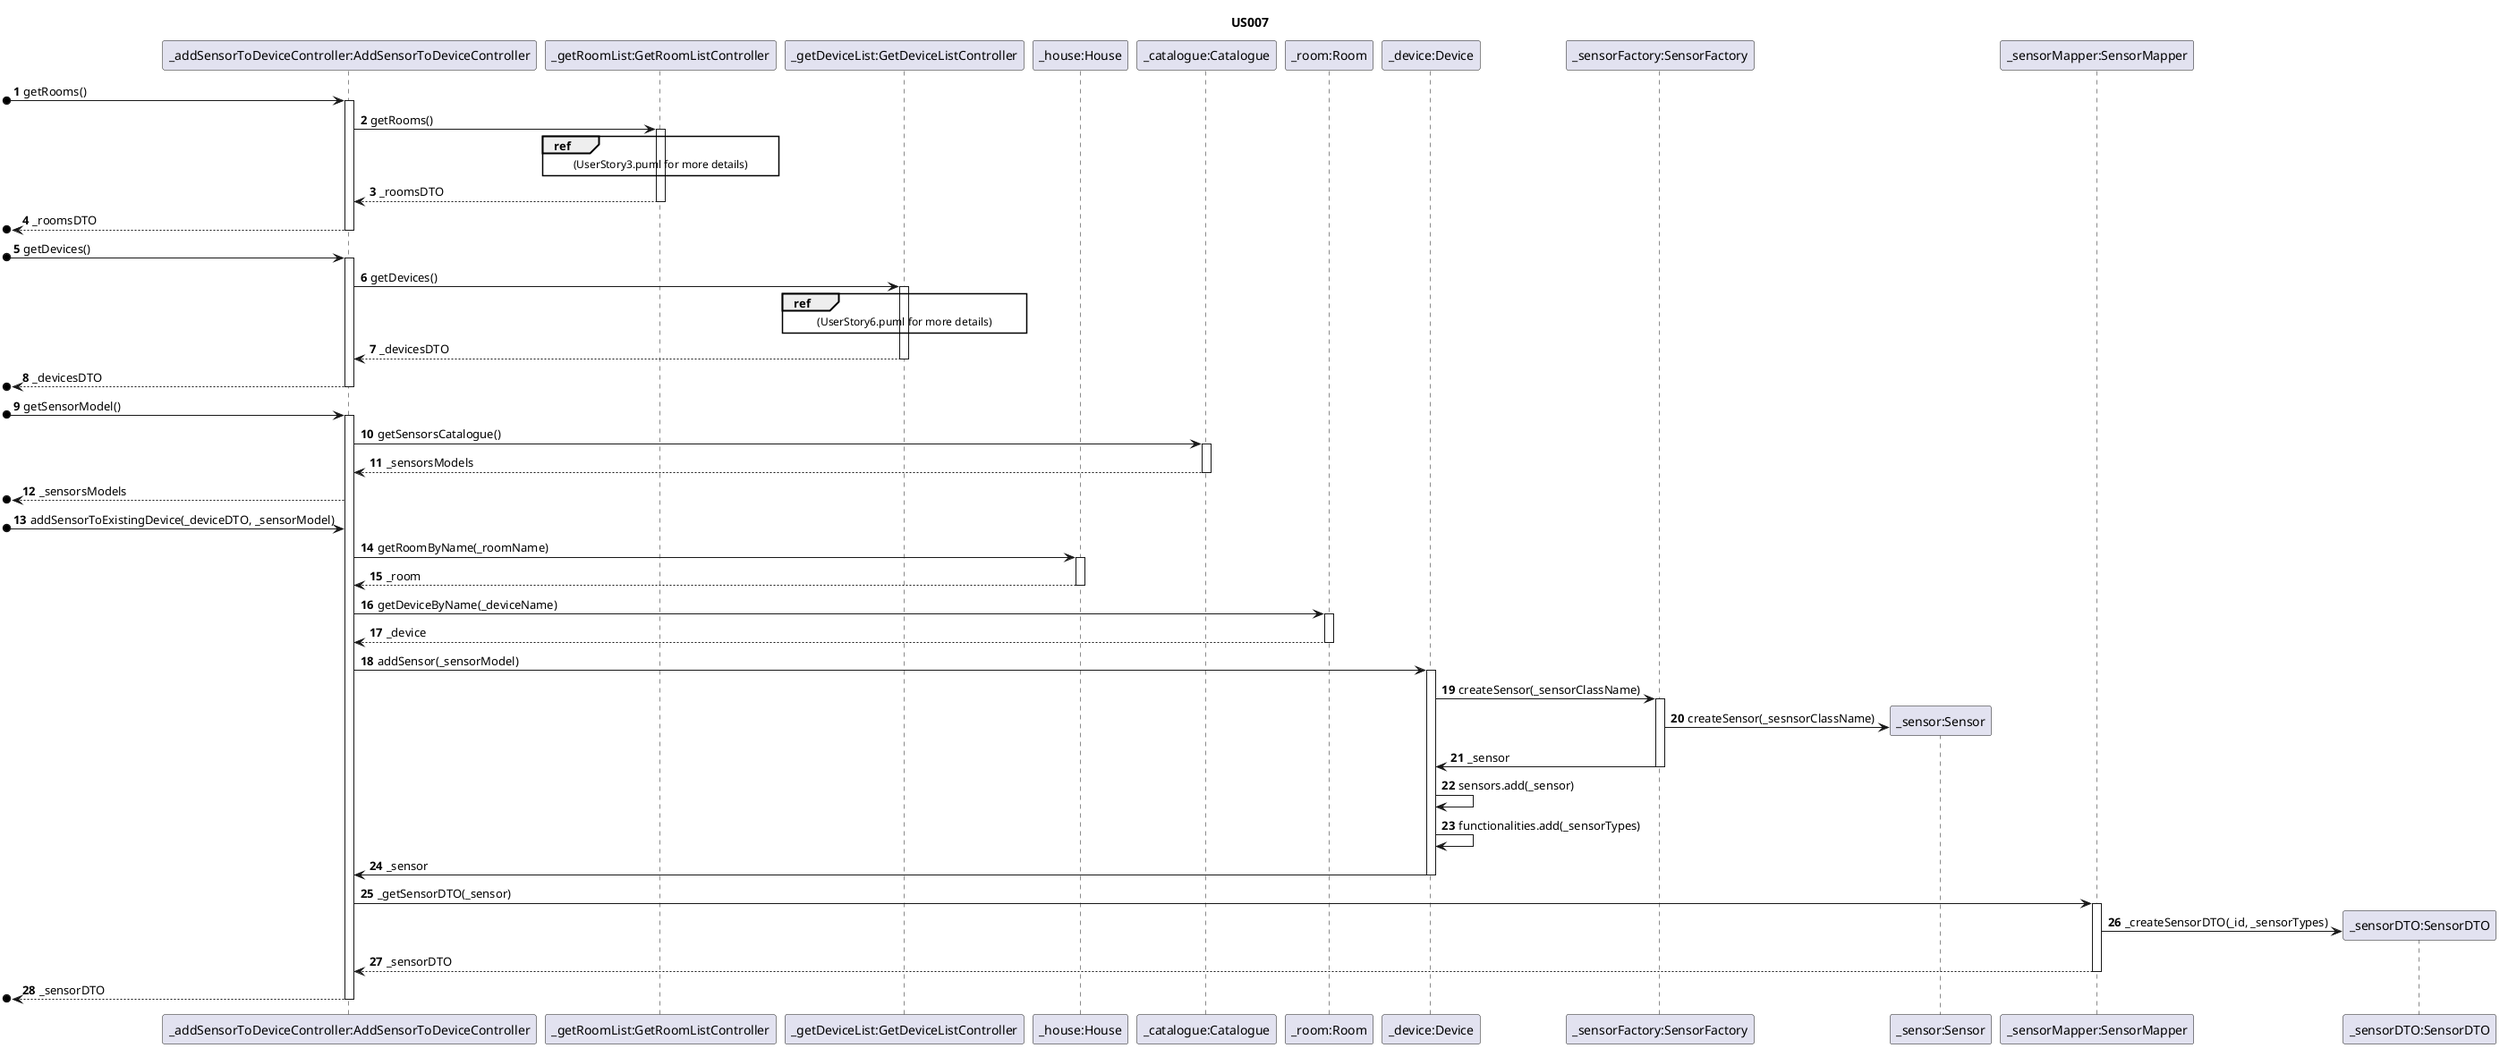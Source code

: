 @startuml
'https://plantuml.com/sequence-diagram

title US007

autonumber

/'
As a Power User [or Administrator], I want to add a sensor to an existing device in
a room. The sensor must be of a model of an existing type of sensor.
'/

participant "_addSensorToDeviceController:AddSensorToDeviceController" as C7
participant "_getRoomList:GetRoomListController" as C
participant "_getDeviceList:GetDeviceListController" as D
participant "_house:House" as H
participant "_catalogue:Catalogue" as CAT
participant "_room:Room" as R
participant "_device:Device" as D1
participant "_sensorFactory:SensorFactory" as F
participant "_sensor:Sensor" as S1
participant "_sensorMapper:SensorMapper" as S3
participant "_sensorDTO:SensorDTO" as S2



[o->C7 : getRooms()
activate C7
C7->C : getRooms()
activate C
ref over C : (UserStory3.puml for more details)
C-->C7 : _roomsDTO
deactivate C
[o<--C7 : _roomsDTO
deactivate C7

[o->C7 : getDevices()
activate C7
C7->D : getDevices()
activate D
ref over D : (UserStory6.puml for more details)
D-->C7 : _devicesDTO
deactivate D
[o<--C7 : _devicesDTO
deactivate C7

[o->C7: getSensorModel()
activate C7
C7->CAT : getSensorsCatalogue()
activate CAT
CAT-->C7 : _sensorsModels
deactivate CAT
[o<--C7 : _sensorsModels

[o->C7: addSensorToExistingDevice(_deviceDTO, _sensorModel)
C7->H : getRoomByName(_roomName)
activate H
H-->C7 : _room
deactivate H

C7->R : getDeviceByName(_deviceName)
activate R
R-->C7 : _device
deactivate R

C7->D1 : addSensor(_sensorModel)
activate D1
D1-> F : createSensor(_sensorClassName)
activate F
F -> S1 ** : createSensor(_sesnsorClassName)
F -> D1 : _sensor
deactivate F
D1 -> D1 : sensors.add(_sensor)
D1 -> D1 : functionalities.add(_sensorTypes)
D1 -> C7 : _sensor
deactivate D1
C7 -> S3 : _getSensorDTO(_sensor)
activate S3
S3 -> S2** : _createSensorDTO(_id, _sensorTypes)
S3 --> C7 : _sensorDTO
deactivate S3
[o<--C7 : _sensorDTO



deactivate C7
@enduml